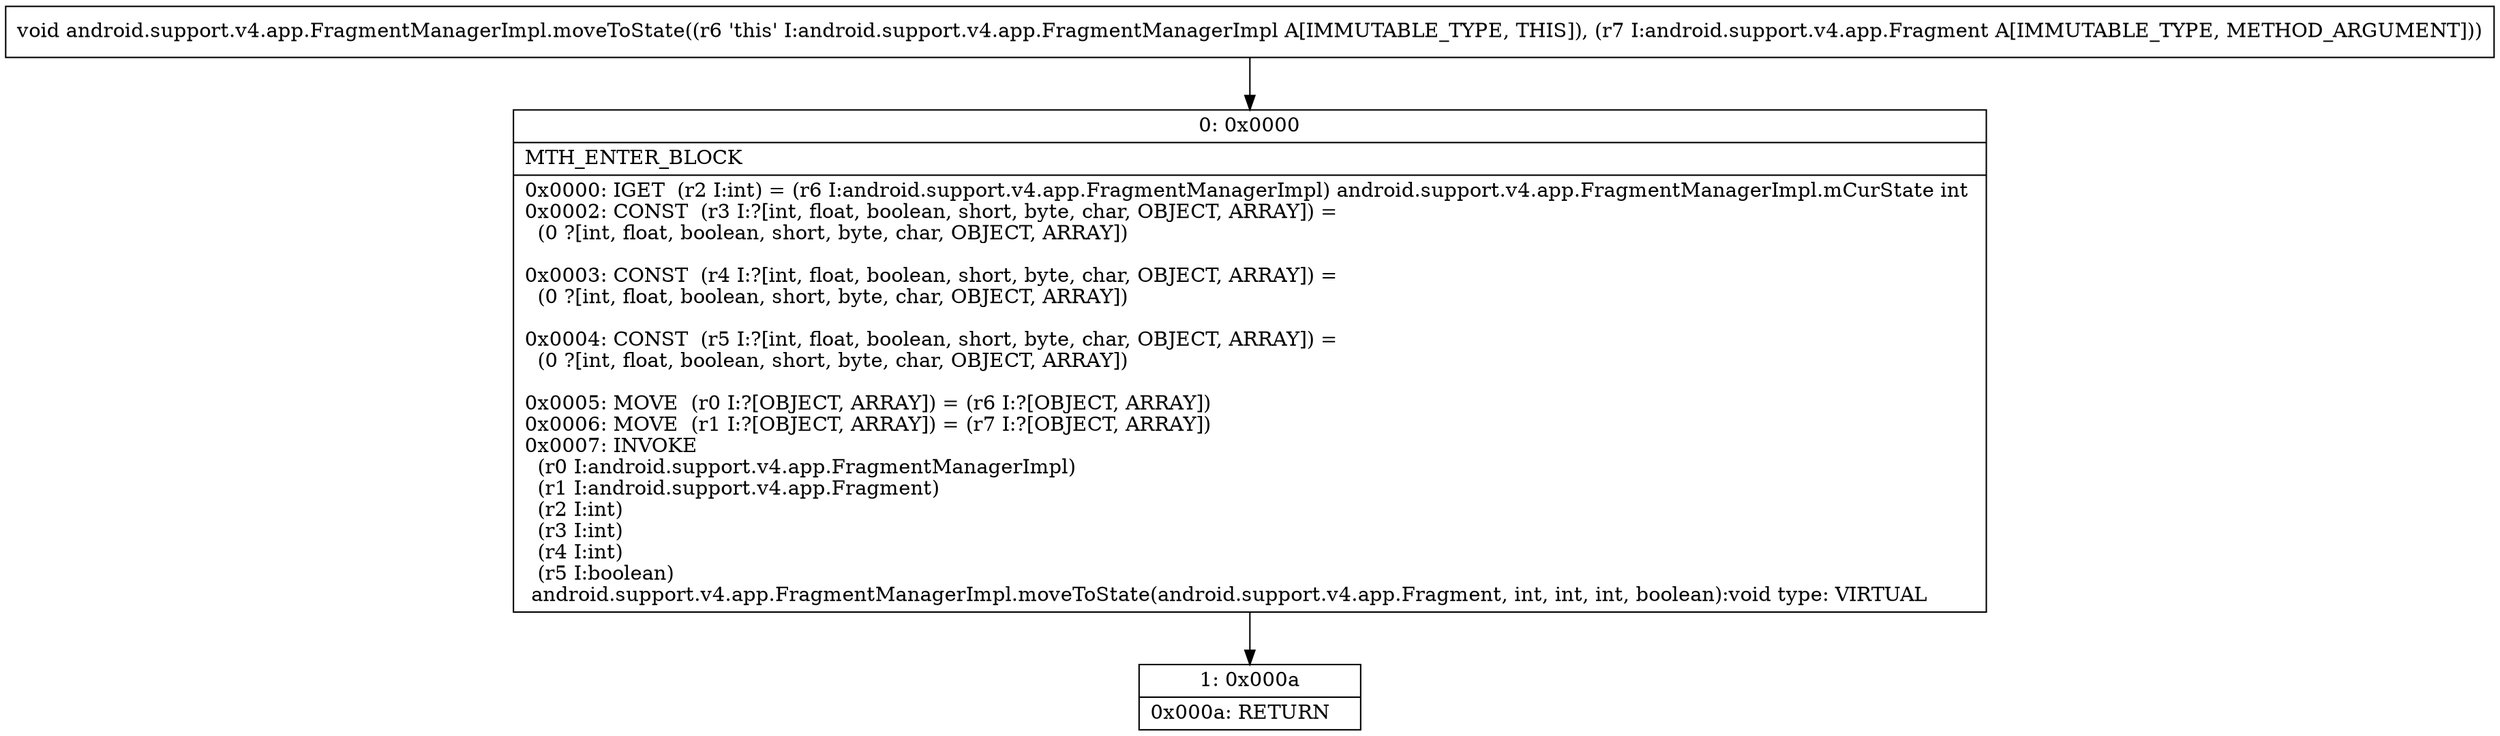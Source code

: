 digraph "CFG forandroid.support.v4.app.FragmentManagerImpl.moveToState(Landroid\/support\/v4\/app\/Fragment;)V" {
Node_0 [shape=record,label="{0\:\ 0x0000|MTH_ENTER_BLOCK\l|0x0000: IGET  (r2 I:int) = (r6 I:android.support.v4.app.FragmentManagerImpl) android.support.v4.app.FragmentManagerImpl.mCurState int \l0x0002: CONST  (r3 I:?[int, float, boolean, short, byte, char, OBJECT, ARRAY]) = \l  (0 ?[int, float, boolean, short, byte, char, OBJECT, ARRAY])\l \l0x0003: CONST  (r4 I:?[int, float, boolean, short, byte, char, OBJECT, ARRAY]) = \l  (0 ?[int, float, boolean, short, byte, char, OBJECT, ARRAY])\l \l0x0004: CONST  (r5 I:?[int, float, boolean, short, byte, char, OBJECT, ARRAY]) = \l  (0 ?[int, float, boolean, short, byte, char, OBJECT, ARRAY])\l \l0x0005: MOVE  (r0 I:?[OBJECT, ARRAY]) = (r6 I:?[OBJECT, ARRAY]) \l0x0006: MOVE  (r1 I:?[OBJECT, ARRAY]) = (r7 I:?[OBJECT, ARRAY]) \l0x0007: INVOKE  \l  (r0 I:android.support.v4.app.FragmentManagerImpl)\l  (r1 I:android.support.v4.app.Fragment)\l  (r2 I:int)\l  (r3 I:int)\l  (r4 I:int)\l  (r5 I:boolean)\l android.support.v4.app.FragmentManagerImpl.moveToState(android.support.v4.app.Fragment, int, int, int, boolean):void type: VIRTUAL \l}"];
Node_1 [shape=record,label="{1\:\ 0x000a|0x000a: RETURN   \l}"];
MethodNode[shape=record,label="{void android.support.v4.app.FragmentManagerImpl.moveToState((r6 'this' I:android.support.v4.app.FragmentManagerImpl A[IMMUTABLE_TYPE, THIS]), (r7 I:android.support.v4.app.Fragment A[IMMUTABLE_TYPE, METHOD_ARGUMENT])) }"];
MethodNode -> Node_0;
Node_0 -> Node_1;
}

